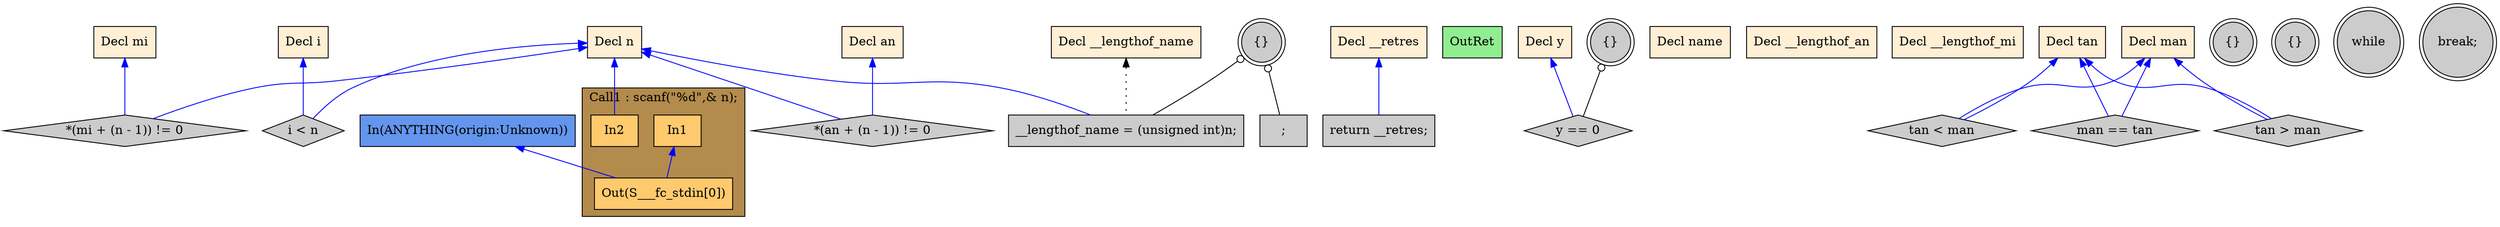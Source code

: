 digraph G {
  rankdir=TB;
  node [style="filled", ];
  32 [label="*(mi + (n - 1)) != 0", fillcolor="#CCCCCC", shape=diamond, ];
  33 [label="return __retres;", fillcolor="#CCCCCC", shape=box, ];
  34 [label="OutRet", fillcolor="#90EE90", shape=box, ];
  2 [label="Decl n", fillcolor="#FFEFD5", shape=box, ];
  35 [label="In(ANYTHING(origin:Unknown))", fillcolor="#6495ED", shape=box, ];
  3 [label="Decl i", fillcolor="#FFEFD5", shape=box, ];
  4 [label="Decl y", fillcolor="#FFEFD5", shape=box, ];
  5 [label="Decl name", fillcolor="#FFEFD5", shape=box, ];
  6 [label="Decl __lengthof_name", fillcolor="#FFEFD5", shape=box, ];
  7 [label="Decl an", fillcolor="#FFEFD5", shape=box, ];
  8 [label="Decl __lengthof_an", fillcolor="#FFEFD5", shape=box, ];
  9 [label="Decl mi", fillcolor="#FFEFD5", shape=box, ];
  10 [label="Decl __lengthof_mi", fillcolor="#FFEFD5", shape=box, ];
  11 [label="Decl tan", fillcolor="#FFEFD5", shape=box, ];
  12 [label="Decl man", fillcolor="#FFEFD5", shape=box, ];
  13 [label="Decl __retres", fillcolor="#FFEFD5", shape=box, ];
  15 [label="In1", fillcolor="#FFCA6E", shape=box, ];
  16 [label="In2", fillcolor="#FFCA6E", shape=box, ];
  17 [label="Out(S___fc_stdin[0])", fillcolor="#FFCA6E", shape=box, ];
  18 [label="{}", fillcolor="#CCCCCC", shape=doublecircle, ];
  19 [label=";", fillcolor="#CCCCCC", shape=box, ];
  20 [label="__lengthof_name = (unsigned int)n;", fillcolor="#CCCCCC",
      shape=box, ];
  21 [label="{}", fillcolor="#CCCCCC", shape=doublecircle, ];
  22 [label="{}", fillcolor="#CCCCCC", shape=doublecircle, ];
  23 [label="while", fillcolor="#CCCCCC", shape=doublecircle, ];
  24 [label="i < n", fillcolor="#CCCCCC", shape=diamond, ];
  25 [label="{}", fillcolor="#CCCCCC", shape=doublecircle, ];
  26 [label="y == 0", fillcolor="#CCCCCC", shape=diamond, ];
  27 [label="break;", fillcolor="#CCCCCC", shape=doublecircle, ];
  28 [label="tan > man", fillcolor="#CCCCCC", shape=diamond, ];
  29 [label="tan < man", fillcolor="#CCCCCC", shape=diamond, ];
  30 [label="man == tan", fillcolor="#CCCCCC", shape=diamond, ];
  31 [label="*(an + (n - 1)) != 0", fillcolor="#CCCCCC", shape=diamond, ];
  
  subgraph cluster_Call1 { label="Call1 : scanf(\"%d\",& n);";
                           fillcolor="#B38B4D"; style="filled"; 17;16;15;
     };
  
  edge [dir=back, ];
  2 -> 32 [color="#0000FF", ];
  9 -> 32 [color="#0000FF", ];
  13 -> 33 [color="#0000FF", ];
  2 -> 16 [color="#0000FF", ];
  15 -> 17 [color="#0000FF", ];
  35 -> 17 [color="#0000FF", ];
  18 -> 19 [color="#000000", arrowtail=odot, ];
  2 -> 20 [color="#0000FF", ];
  6 -> 20 [color="#000000", style="dotted", ];
  18 -> 20 [color="#000000", arrowtail=odot, ];
  2 -> 24 [color="#0000FF", ];
  3 -> 24 [color="#0000FF", ];
  4 -> 26 [color="#0000FF", ];
  25 -> 26 [color="#000000", arrowtail=odot, ];
  11 -> 28 [color="#0000FF", ];
  12 -> 28 [color="#0000FF", ];
  11 -> 29 [color="#0000FF", ];
  12 -> 29 [color="#0000FF", ];
  11 -> 30 [color="#0000FF", ];
  12 -> 30 [color="#0000FF", ];
  2 -> 31 [color="#0000FF", ];
  7 -> 31 [color="#0000FF", ];
  
  }